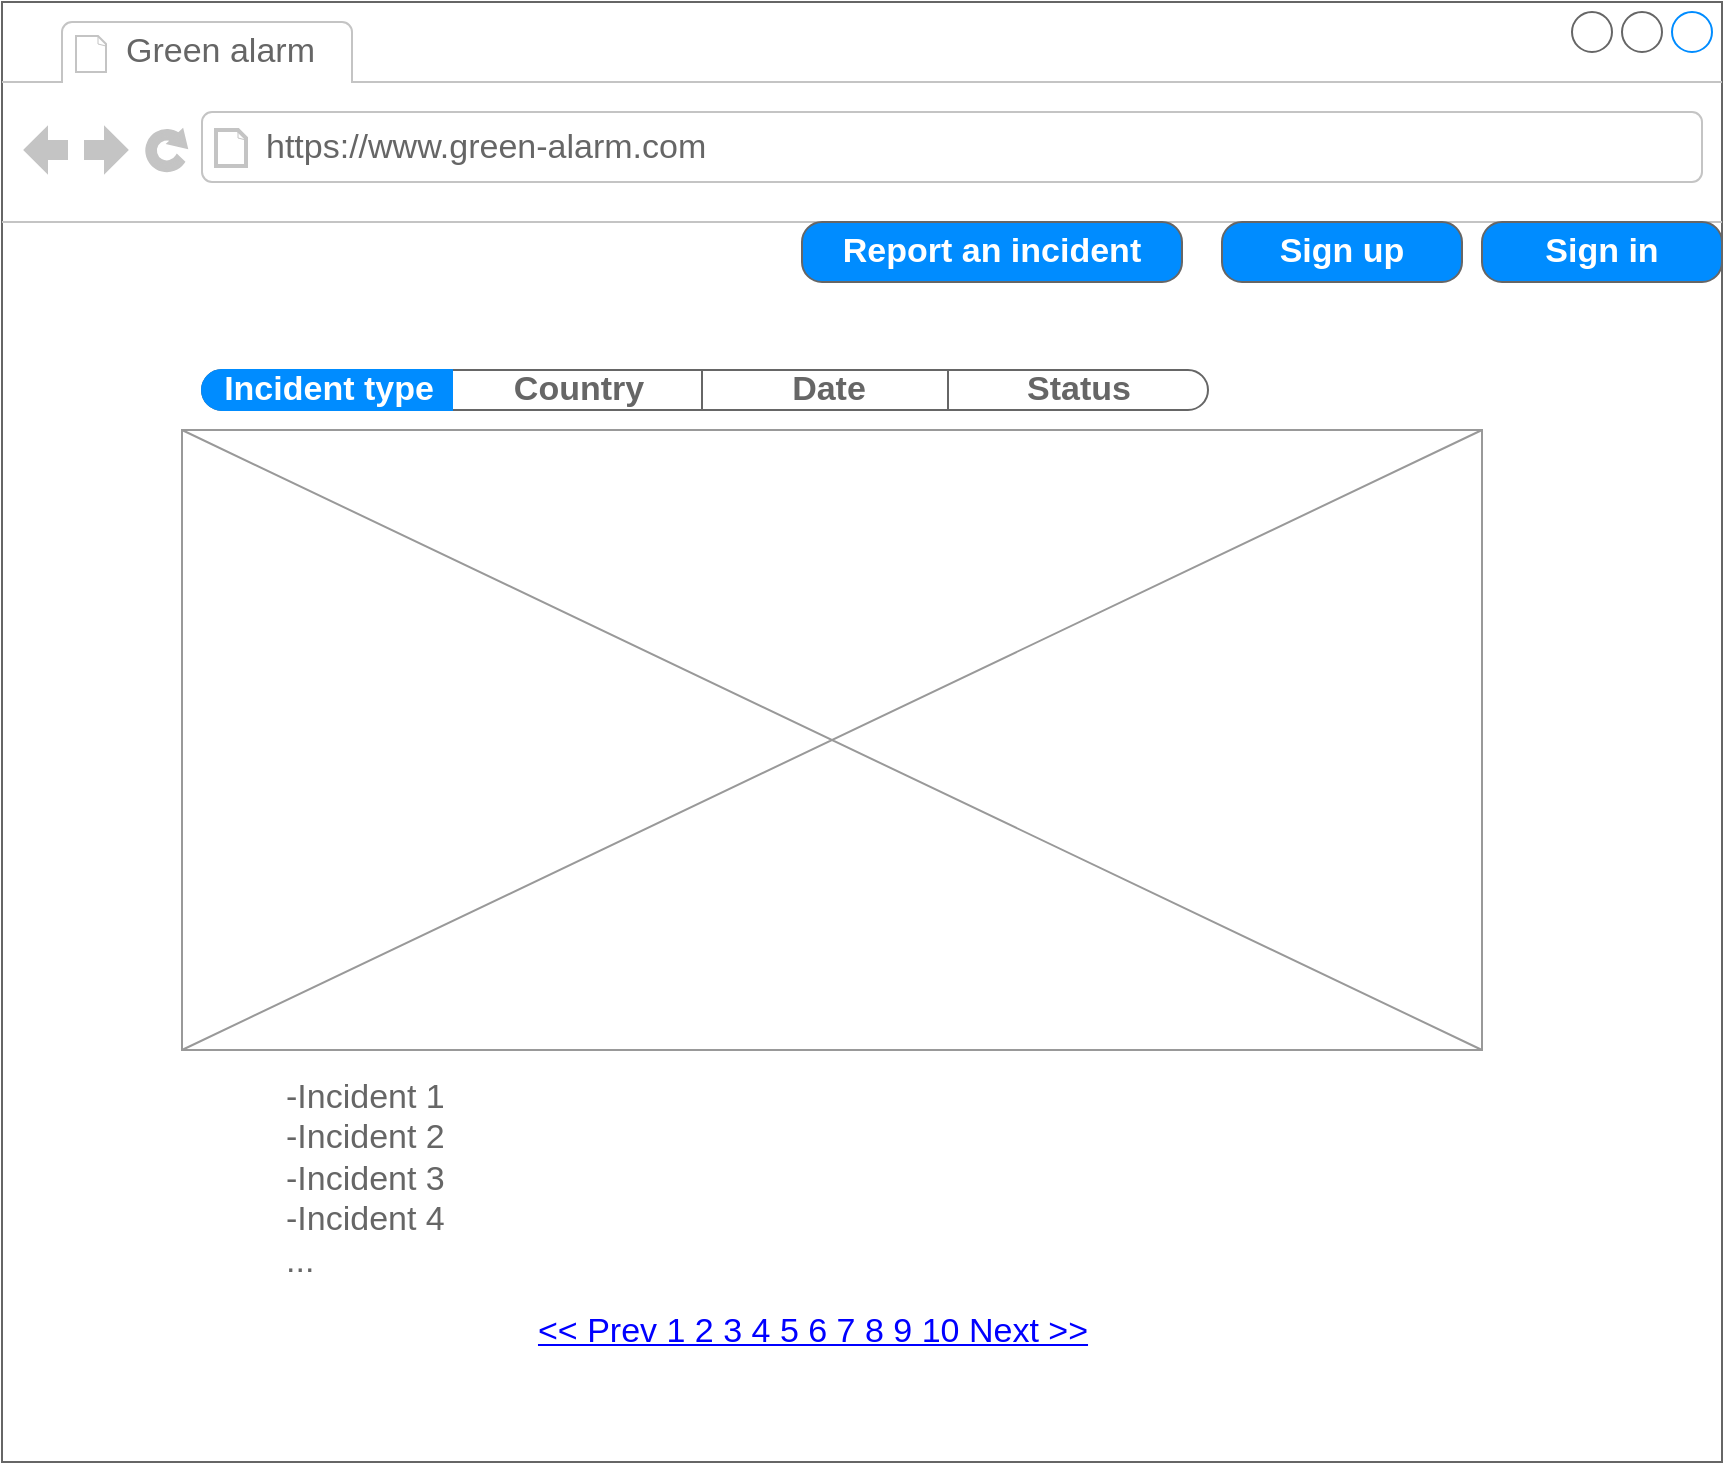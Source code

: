 <mxfile version="20.5.3" type="device"><diagram id="fm7qeRa0oFNrDCCe7jrU" name="Page-1"><mxGraphModel dx="1348" dy="764" grid="1" gridSize="10" guides="1" tooltips="1" connect="1" arrows="1" fold="1" page="1" pageScale="1" pageWidth="827" pageHeight="1169" math="0" shadow="0"><root><mxCell id="0"/><mxCell id="1" parent="0"/><mxCell id="cBwLqkwc-PcEZQYS5ErD-1" value="" style="strokeWidth=1;shadow=0;dashed=0;align=center;html=1;shape=mxgraph.mockup.containers.browserWindow;rSize=0;strokeColor=#666666;strokeColor2=#008cff;strokeColor3=#c4c4c4;mainText=,;recursiveResize=0;fontStyle=1" vertex="1" parent="1"><mxGeometry x="80" y="110" width="860" height="730" as="geometry"/></mxCell><mxCell id="cBwLqkwc-PcEZQYS5ErD-2" value="Green alarm" style="strokeWidth=1;shadow=0;dashed=0;align=center;html=1;shape=mxgraph.mockup.containers.anchor;fontSize=17;fontColor=#666666;align=left;" vertex="1" parent="cBwLqkwc-PcEZQYS5ErD-1"><mxGeometry x="60" y="12" width="110" height="26" as="geometry"/></mxCell><mxCell id="cBwLqkwc-PcEZQYS5ErD-3" value="https://www.green-alarm.com" style="strokeWidth=1;shadow=0;dashed=0;align=center;html=1;shape=mxgraph.mockup.containers.anchor;rSize=0;fontSize=17;fontColor=#666666;align=left;" vertex="1" parent="cBwLqkwc-PcEZQYS5ErD-1"><mxGeometry x="130" y="60" width="250" height="26" as="geometry"/></mxCell><mxCell id="cBwLqkwc-PcEZQYS5ErD-5" value="" style="verticalLabelPosition=bottom;shadow=0;dashed=0;align=center;html=1;verticalAlign=top;strokeWidth=1;shape=mxgraph.mockup.graphics.simpleIcon;strokeColor=#999999;" vertex="1" parent="cBwLqkwc-PcEZQYS5ErD-1"><mxGeometry x="90" y="214" width="650" height="310" as="geometry"/></mxCell><mxCell id="cBwLqkwc-PcEZQYS5ErD-6" value="-Incident 1&lt;br&gt;-Incident 2&lt;br&gt;-Incident 3&lt;br&gt;&lt;div&gt;-Incident 4&lt;/div&gt;&lt;div&gt;...&lt;br&gt;&lt;/div&gt;" style="strokeWidth=1;shadow=0;dashed=0;align=center;html=1;shape=mxgraph.mockup.text.bulletedList;textColor=#666666;mainText=,,,,;textSize=17;bulletStyle=none;strokeColor=none;fillColor=none;align=left;verticalAlign=top;fontSize=17;fontColor=#666666;" vertex="1" parent="cBwLqkwc-PcEZQYS5ErD-1"><mxGeometry x="140" y="531" width="400" height="135" as="geometry"/></mxCell><mxCell id="cBwLqkwc-PcEZQYS5ErD-7" value="&lt;&lt; Prev 1 2 3 4 5 6 7 8 9 10 Next &gt;&gt;" style="strokeWidth=1;shadow=0;dashed=0;align=center;html=1;shape=mxgraph.mockup.navigation.pagination;linkText=;fontSize=17;fontColor=#0000ff;fontStyle=4;" vertex="1" parent="cBwLqkwc-PcEZQYS5ErD-1"><mxGeometry x="230" y="650" width="350" height="30" as="geometry"/></mxCell><mxCell id="cBwLqkwc-PcEZQYS5ErD-8" value="" style="strokeWidth=1;shadow=0;dashed=0;align=center;html=1;shape=mxgraph.mockup.rrect;rSize=10;fillColor=#ffffff;strokeColor=#666666;" vertex="1" parent="cBwLqkwc-PcEZQYS5ErD-1"><mxGeometry x="100" y="184" width="460" height="20" as="geometry"/></mxCell><mxCell id="cBwLqkwc-PcEZQYS5ErD-9" value="Country" style="strokeColor=inherit;fillColor=inherit;gradientColor=inherit;strokeWidth=1;shadow=0;dashed=0;align=center;html=1;shape=mxgraph.mockup.rrect;rSize=0;fontSize=17;fontColor=#666666;fontStyle=1;resizeHeight=1;" vertex="1" parent="cBwLqkwc-PcEZQYS5ErD-8"><mxGeometry width="125" height="20" relative="1" as="geometry"><mxPoint x="125" as="offset"/></mxGeometry></mxCell><mxCell id="cBwLqkwc-PcEZQYS5ErD-10" value="Date" style="strokeColor=inherit;fillColor=inherit;gradientColor=inherit;strokeWidth=1;shadow=0;dashed=0;align=center;html=1;shape=mxgraph.mockup.rrect;rSize=0;fontSize=17;fontColor=#666666;fontStyle=1;resizeHeight=1;" vertex="1" parent="cBwLqkwc-PcEZQYS5ErD-8"><mxGeometry width="125" height="20" relative="1" as="geometry"><mxPoint x="250" as="offset"/></mxGeometry></mxCell><mxCell id="cBwLqkwc-PcEZQYS5ErD-11" value="Status" style="strokeColor=inherit;fillColor=inherit;gradientColor=inherit;strokeWidth=1;shadow=0;dashed=0;align=center;html=1;shape=mxgraph.mockup.rightButton;rSize=10;fontSize=17;fontColor=#666666;fontStyle=1;resizeHeight=1;" vertex="1" parent="cBwLqkwc-PcEZQYS5ErD-8"><mxGeometry x="1" width="130" height="20" relative="1" as="geometry"><mxPoint x="-87" as="offset"/></mxGeometry></mxCell><mxCell id="cBwLqkwc-PcEZQYS5ErD-12" value="Incident type" style="strokeWidth=1;shadow=0;dashed=0;align=center;html=1;shape=mxgraph.mockup.leftButton;rSize=10;fontSize=17;fontColor=#ffffff;fontStyle=1;fillColor=#008cff;strokeColor=#008cff;resizeHeight=1;" vertex="1" parent="cBwLqkwc-PcEZQYS5ErD-8"><mxGeometry width="125" height="20" relative="1" as="geometry"/></mxCell><mxCell id="cBwLqkwc-PcEZQYS5ErD-18" value="Sign in" style="strokeWidth=1;shadow=0;dashed=0;align=center;html=1;shape=mxgraph.mockup.buttons.button;strokeColor=#666666;fontColor=#ffffff;mainText=;buttonStyle=round;fontSize=17;fontStyle=1;fillColor=#008cff;whiteSpace=wrap;" vertex="1" parent="cBwLqkwc-PcEZQYS5ErD-1"><mxGeometry x="740" y="110" width="120" height="30" as="geometry"/></mxCell><mxCell id="cBwLqkwc-PcEZQYS5ErD-19" value="Sign up" style="strokeWidth=1;shadow=0;dashed=0;align=center;html=1;shape=mxgraph.mockup.buttons.button;strokeColor=#666666;fontColor=#ffffff;mainText=;buttonStyle=round;fontSize=17;fontStyle=1;fillColor=#008cff;whiteSpace=wrap;" vertex="1" parent="cBwLqkwc-PcEZQYS5ErD-1"><mxGeometry x="610" y="110" width="120" height="30" as="geometry"/></mxCell><mxCell id="cBwLqkwc-PcEZQYS5ErD-21" value="Report an incident" style="strokeWidth=1;shadow=0;dashed=0;align=center;html=1;shape=mxgraph.mockup.buttons.button;strokeColor=#666666;fontColor=#ffffff;mainText=;buttonStyle=round;fontSize=17;fontStyle=1;fillColor=#008cff;whiteSpace=wrap;" vertex="1" parent="cBwLqkwc-PcEZQYS5ErD-1"><mxGeometry x="400" y="110" width="190" height="30" as="geometry"/></mxCell></root></mxGraphModel></diagram></mxfile>